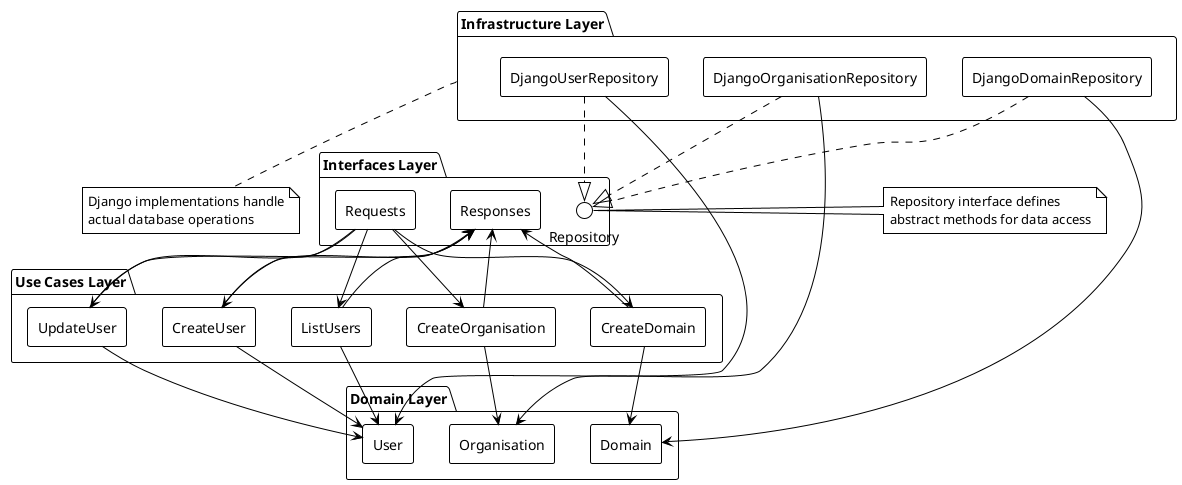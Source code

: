 @startuml Clean Architecture

' Style and theme
!theme plain
skinparam backgroundColor transparent
skinparam componentStyle rectangle

' Layers
package "Interfaces Layer" {
  [Requests] as requests
  [Responses] as responses
  interface "Repository" as repo_interface
}

package "Use Cases Layer" {
  [ListUsers] as list_users
  [CreateUser] as create_user
  [UpdateUser] as update_user
  [CreateOrganisation] as create_org
  [CreateDomain] as create_domain
}

package "Domain Layer" {
  [User] as user_domain
  [Organisation] as org_domain
  [Domain] as domain_domain
}

package "Infrastructure Layer" {
  [DjangoUserRepository] as django_user_repo
  [DjangoOrganisationRepository] as django_org_repo
  [DjangoDomainRepository] as django_domain_repo
}

' Relationships
requests --> list_users
requests --> create_user
requests --> update_user
requests --> create_org
requests --> create_domain

responses <-- list_users
responses <-- create_user
responses <-- update_user
responses <-- create_org
responses <-- create_domain

list_users --> user_domain
create_user --> user_domain
update_user --> user_domain
create_org --> org_domain
create_domain --> domain_domain

django_user_repo ..|> repo_interface
django_org_repo ..|> repo_interface
django_domain_repo ..|> repo_interface

django_user_repo --> user_domain
django_org_repo --> org_domain
django_domain_repo --> domain_domain

' Notes
note right of repo_interface
  Repository interface defines
  abstract methods for data access
end note

note bottom of "Infrastructure Layer"
  Django implementations handle
  actual database operations
end note

@enduml
